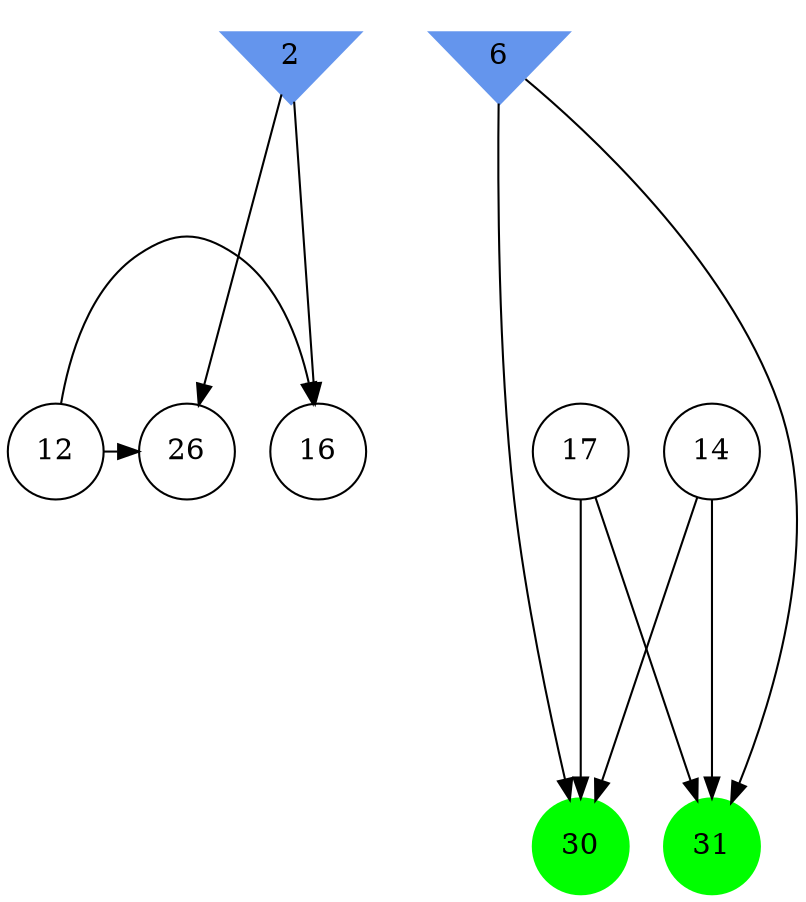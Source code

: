 digraph brain {
	ranksep=2.0;
	2 [shape=invtriangle,style=filled,color=cornflowerblue];
	6 [shape=invtriangle,style=filled,color=cornflowerblue];
	12 [shape=circle,color=black];
	14 [shape=circle,color=black];
	16 [shape=circle,color=black];
	17 [shape=circle,color=black];
	26 [shape=circle,color=black];
	30 [shape=circle,style=filled,color=green];
	31 [shape=circle,style=filled,color=green];
	2	->	26;
	2	->	16;
	12	->	26;
	12	->	16;
	6	->	31;
	6	->	30;
	17	->	31;
	17	->	30;
	14	->	31;
	14	->	30;
	{ rank=same; 2; 6; }
	{ rank=same; 12; 14; 16; 17; 26; }
	{ rank=same; 30; 31; }
}
